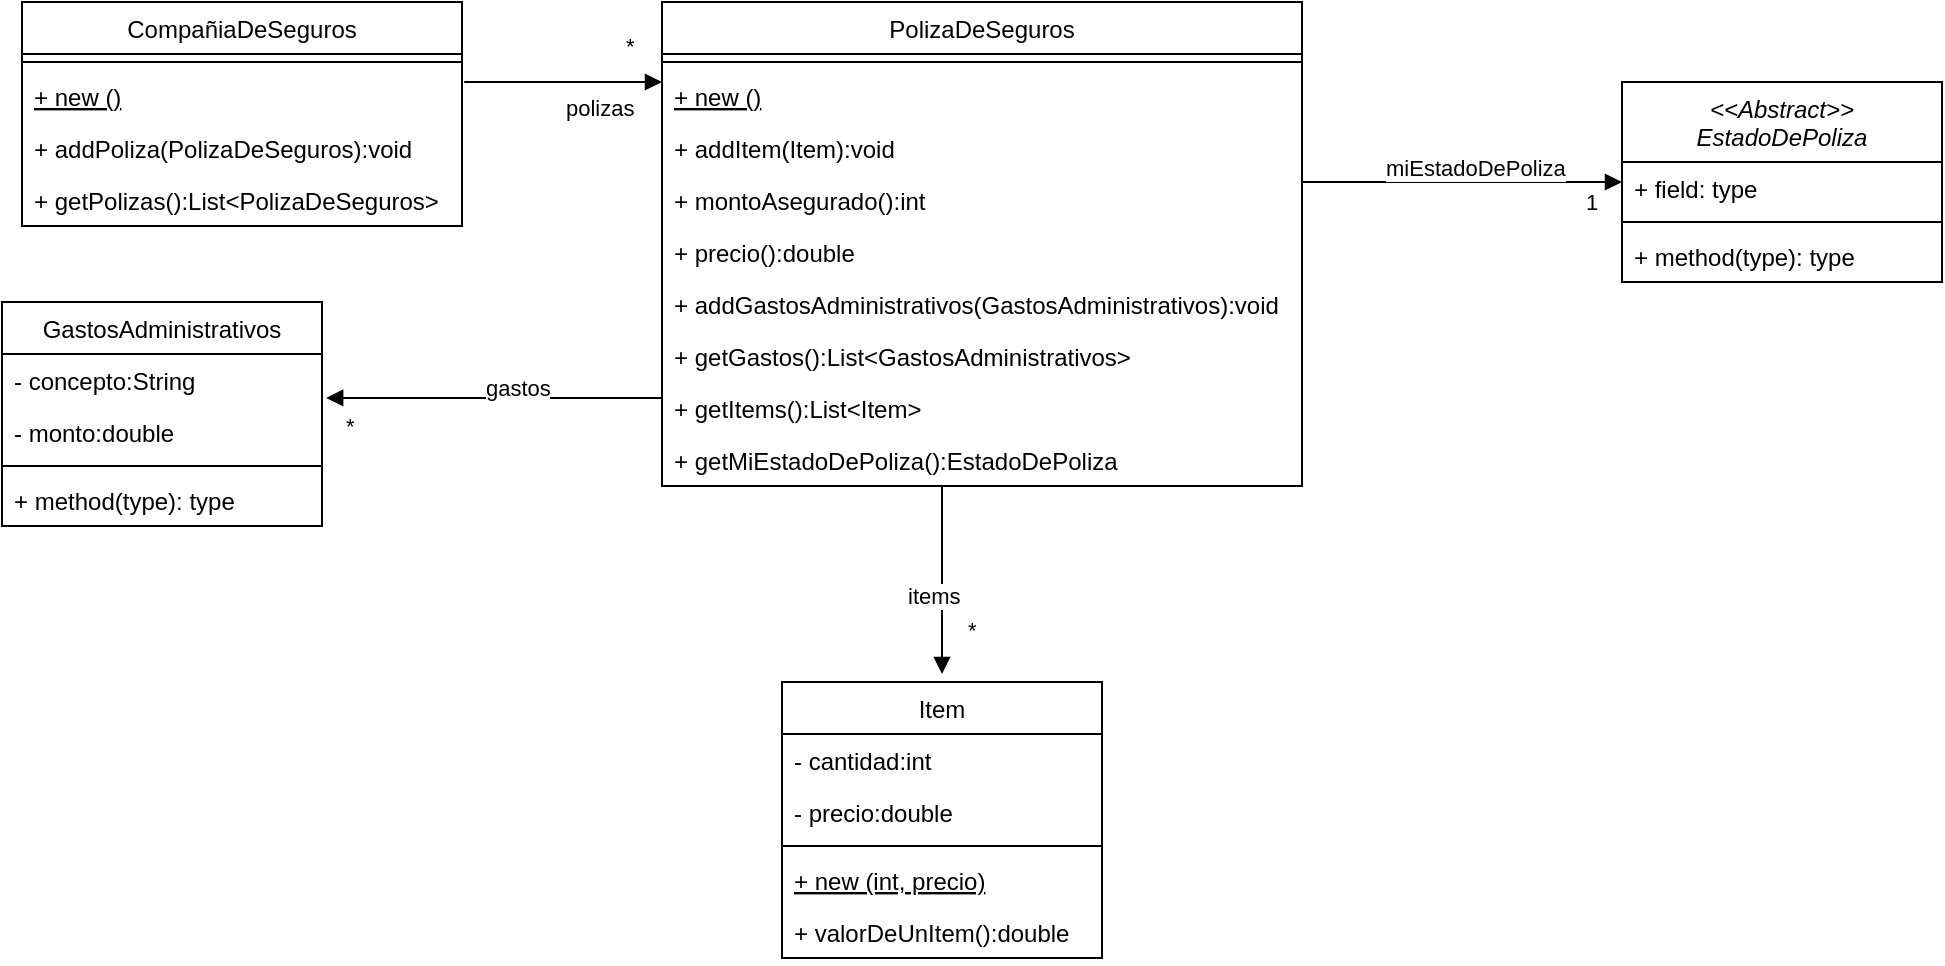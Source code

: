 <mxfile version="20.6.0" type="github">
  <diagram id="C5RBs43oDa-KdzZeNtuy" name="Page-1">
    <mxGraphModel dx="868" dy="450" grid="1" gridSize="10" guides="1" tooltips="1" connect="1" arrows="1" fold="1" page="1" pageScale="1" pageWidth="827" pageHeight="1169" math="0" shadow="0">
      <root>
        <mxCell id="WIyWlLk6GJQsqaUBKTNV-0" />
        <mxCell id="WIyWlLk6GJQsqaUBKTNV-1" parent="WIyWlLk6GJQsqaUBKTNV-0" />
        <mxCell id="Q4Jgzchujn3yijIAJBRP-0" value="Item" style="swimlane;fontStyle=0;align=center;verticalAlign=top;childLayout=stackLayout;horizontal=1;startSize=26;horizontalStack=0;resizeParent=1;resizeParentMax=0;resizeLast=0;collapsible=1;marginBottom=0;" vertex="1" parent="WIyWlLk6GJQsqaUBKTNV-1">
          <mxGeometry x="420" y="420" width="160" height="138" as="geometry" />
        </mxCell>
        <mxCell id="Q4Jgzchujn3yijIAJBRP-1" value="- cantidad:int" style="text;strokeColor=none;fillColor=none;align=left;verticalAlign=top;spacingLeft=4;spacingRight=4;overflow=hidden;rotatable=0;points=[[0,0.5],[1,0.5]];portConstraint=eastwest;" vertex="1" parent="Q4Jgzchujn3yijIAJBRP-0">
          <mxGeometry y="26" width="160" height="26" as="geometry" />
        </mxCell>
        <mxCell id="Q4Jgzchujn3yijIAJBRP-3" value="- precio:double" style="text;strokeColor=none;fillColor=none;align=left;verticalAlign=top;spacingLeft=4;spacingRight=4;overflow=hidden;rotatable=0;points=[[0,0.5],[1,0.5]];portConstraint=eastwest;" vertex="1" parent="Q4Jgzchujn3yijIAJBRP-0">
          <mxGeometry y="52" width="160" height="26" as="geometry" />
        </mxCell>
        <mxCell id="Q4Jgzchujn3yijIAJBRP-2" value="" style="line;strokeWidth=1;fillColor=none;align=left;verticalAlign=middle;spacingTop=-1;spacingLeft=3;spacingRight=3;rotatable=0;labelPosition=right;points=[];portConstraint=eastwest;strokeColor=inherit;" vertex="1" parent="Q4Jgzchujn3yijIAJBRP-0">
          <mxGeometry y="78" width="160" height="8" as="geometry" />
        </mxCell>
        <mxCell id="Q4Jgzchujn3yijIAJBRP-4" value="+ new (int, precio)" style="text;strokeColor=none;fillColor=none;align=left;verticalAlign=top;spacingLeft=4;spacingRight=4;overflow=hidden;rotatable=0;points=[[0,0.5],[1,0.5]];portConstraint=eastwest;fontStyle=4" vertex="1" parent="Q4Jgzchujn3yijIAJBRP-0">
          <mxGeometry y="86" width="160" height="26" as="geometry" />
        </mxCell>
        <mxCell id="Q4Jgzchujn3yijIAJBRP-5" value="+ valorDeUnItem():double" style="text;strokeColor=none;fillColor=none;align=left;verticalAlign=top;spacingLeft=4;spacingRight=4;overflow=hidden;rotatable=0;points=[[0,0.5],[1,0.5]];portConstraint=eastwest;fontStyle=0" vertex="1" parent="Q4Jgzchujn3yijIAJBRP-0">
          <mxGeometry y="112" width="160" height="26" as="geometry" />
        </mxCell>
        <mxCell id="Q4Jgzchujn3yijIAJBRP-11" value="PolizaDeSeguros" style="swimlane;fontStyle=0;align=center;verticalAlign=top;childLayout=stackLayout;horizontal=1;startSize=26;horizontalStack=0;resizeParent=1;resizeParentMax=0;resizeLast=0;collapsible=1;marginBottom=0;" vertex="1" parent="WIyWlLk6GJQsqaUBKTNV-1">
          <mxGeometry x="360" y="80" width="320" height="242" as="geometry" />
        </mxCell>
        <mxCell id="Q4Jgzchujn3yijIAJBRP-13" value="" style="line;strokeWidth=1;fillColor=none;align=left;verticalAlign=middle;spacingTop=-1;spacingLeft=3;spacingRight=3;rotatable=0;labelPosition=right;points=[];portConstraint=eastwest;strokeColor=inherit;" vertex="1" parent="Q4Jgzchujn3yijIAJBRP-11">
          <mxGeometry y="26" width="320" height="8" as="geometry" />
        </mxCell>
        <mxCell id="Q4Jgzchujn3yijIAJBRP-14" value="+ new ()" style="text;strokeColor=none;fillColor=none;align=left;verticalAlign=top;spacingLeft=4;spacingRight=4;overflow=hidden;rotatable=0;points=[[0,0.5],[1,0.5]];portConstraint=eastwest;fontStyle=4" vertex="1" parent="Q4Jgzchujn3yijIAJBRP-11">
          <mxGeometry y="34" width="320" height="26" as="geometry" />
        </mxCell>
        <mxCell id="Q4Jgzchujn3yijIAJBRP-26" value="+ addItem(Item):void" style="text;strokeColor=none;fillColor=none;align=left;verticalAlign=top;spacingLeft=4;spacingRight=4;overflow=hidden;rotatable=0;points=[[0,0.5],[1,0.5]];portConstraint=eastwest;fontStyle=0" vertex="1" parent="Q4Jgzchujn3yijIAJBRP-11">
          <mxGeometry y="60" width="320" height="26" as="geometry" />
        </mxCell>
        <mxCell id="Q4Jgzchujn3yijIAJBRP-29" value="+ montoAsegurado():int" style="text;strokeColor=none;fillColor=none;align=left;verticalAlign=top;spacingLeft=4;spacingRight=4;overflow=hidden;rotatable=0;points=[[0,0.5],[1,0.5]];portConstraint=eastwest;fontStyle=0" vertex="1" parent="Q4Jgzchujn3yijIAJBRP-11">
          <mxGeometry y="86" width="320" height="26" as="geometry" />
        </mxCell>
        <mxCell id="Q4Jgzchujn3yijIAJBRP-30" value="+ precio():double" style="text;strokeColor=none;fillColor=none;align=left;verticalAlign=top;spacingLeft=4;spacingRight=4;overflow=hidden;rotatable=0;points=[[0,0.5],[1,0.5]];portConstraint=eastwest;fontStyle=0" vertex="1" parent="Q4Jgzchujn3yijIAJBRP-11">
          <mxGeometry y="112" width="320" height="26" as="geometry" />
        </mxCell>
        <mxCell id="Q4Jgzchujn3yijIAJBRP-31" value="+ addGastosAdministrativos(GastosAdministrativos):void" style="text;strokeColor=none;fillColor=none;align=left;verticalAlign=top;spacingLeft=4;spacingRight=4;overflow=hidden;rotatable=0;points=[[0,0.5],[1,0.5]];portConstraint=eastwest;fontStyle=0" vertex="1" parent="Q4Jgzchujn3yijIAJBRP-11">
          <mxGeometry y="138" width="320" height="26" as="geometry" />
        </mxCell>
        <mxCell id="Q4Jgzchujn3yijIAJBRP-40" value="+ getGastos():List&lt;GastosAdministrativos&gt;" style="text;strokeColor=none;fillColor=none;align=left;verticalAlign=top;spacingLeft=4;spacingRight=4;overflow=hidden;rotatable=0;points=[[0,0.5],[1,0.5]];portConstraint=eastwest;fontStyle=0" vertex="1" parent="Q4Jgzchujn3yijIAJBRP-11">
          <mxGeometry y="164" width="320" height="26" as="geometry" />
        </mxCell>
        <mxCell id="Q4Jgzchujn3yijIAJBRP-41" value="+ getItems():List&lt;Item&gt;" style="text;strokeColor=none;fillColor=none;align=left;verticalAlign=top;spacingLeft=4;spacingRight=4;overflow=hidden;rotatable=0;points=[[0,0.5],[1,0.5]];portConstraint=eastwest;fontStyle=0" vertex="1" parent="Q4Jgzchujn3yijIAJBRP-11">
          <mxGeometry y="190" width="320" height="26" as="geometry" />
        </mxCell>
        <mxCell id="Q4Jgzchujn3yijIAJBRP-51" value="+ getMiEstadoDePoliza():EstadoDePoliza" style="text;strokeColor=none;fillColor=none;align=left;verticalAlign=top;spacingLeft=4;spacingRight=4;overflow=hidden;rotatable=0;points=[[0,0.5],[1,0.5]];portConstraint=eastwest;fontStyle=0" vertex="1" parent="Q4Jgzchujn3yijIAJBRP-11">
          <mxGeometry y="216" width="320" height="26" as="geometry" />
        </mxCell>
        <mxCell id="Q4Jgzchujn3yijIAJBRP-15" value="CompañiaDeSeguros" style="swimlane;fontStyle=0;align=center;verticalAlign=top;childLayout=stackLayout;horizontal=1;startSize=26;horizontalStack=0;resizeParent=1;resizeParentMax=0;resizeLast=0;collapsible=1;marginBottom=0;" vertex="1" parent="WIyWlLk6GJQsqaUBKTNV-1">
          <mxGeometry x="40" y="80" width="220" height="112" as="geometry" />
        </mxCell>
        <mxCell id="Q4Jgzchujn3yijIAJBRP-17" value="" style="line;strokeWidth=1;fillColor=none;align=left;verticalAlign=middle;spacingTop=-1;spacingLeft=3;spacingRight=3;rotatable=0;labelPosition=right;points=[];portConstraint=eastwest;strokeColor=inherit;" vertex="1" parent="Q4Jgzchujn3yijIAJBRP-15">
          <mxGeometry y="26" width="220" height="8" as="geometry" />
        </mxCell>
        <mxCell id="Q4Jgzchujn3yijIAJBRP-18" value="+ new ()" style="text;strokeColor=none;fillColor=none;align=left;verticalAlign=top;spacingLeft=4;spacingRight=4;overflow=hidden;rotatable=0;points=[[0,0.5],[1,0.5]];portConstraint=eastwest;fontStyle=4" vertex="1" parent="Q4Jgzchujn3yijIAJBRP-15">
          <mxGeometry y="34" width="220" height="26" as="geometry" />
        </mxCell>
        <mxCell id="Q4Jgzchujn3yijIAJBRP-28" value="+ addPoliza(PolizaDeSeguros):void" style="text;strokeColor=none;fillColor=none;align=left;verticalAlign=top;spacingLeft=4;spacingRight=4;overflow=hidden;rotatable=0;points=[[0,0.5],[1,0.5]];portConstraint=eastwest;fontStyle=0" vertex="1" parent="Q4Jgzchujn3yijIAJBRP-15">
          <mxGeometry y="60" width="220" height="26" as="geometry" />
        </mxCell>
        <mxCell id="Q4Jgzchujn3yijIAJBRP-39" value="+ getPolizas():List&lt;PolizaDeSeguros&gt;" style="text;strokeColor=none;fillColor=none;align=left;verticalAlign=top;spacingLeft=4;spacingRight=4;overflow=hidden;rotatable=0;points=[[0,0.5],[1,0.5]];portConstraint=eastwest;fontStyle=0" vertex="1" parent="Q4Jgzchujn3yijIAJBRP-15">
          <mxGeometry y="86" width="220" height="26" as="geometry" />
        </mxCell>
        <mxCell id="Q4Jgzchujn3yijIAJBRP-19" value="polizas" style="endArrow=block;endFill=1;html=1;edgeStyle=orthogonalEdgeStyle;align=left;verticalAlign=top;rounded=0;exitX=1.005;exitY=0.231;exitDx=0;exitDy=0;exitPerimeter=0;" edge="1" parent="WIyWlLk6GJQsqaUBKTNV-1" source="Q4Jgzchujn3yijIAJBRP-18">
          <mxGeometry x="-0.011" relative="1" as="geometry">
            <mxPoint x="250" y="120" as="sourcePoint" />
            <mxPoint x="360" y="120" as="targetPoint" />
            <mxPoint as="offset" />
          </mxGeometry>
        </mxCell>
        <mxCell id="Q4Jgzchujn3yijIAJBRP-20" value="*" style="edgeLabel;resizable=0;html=1;align=left;verticalAlign=bottom;" connectable="0" vertex="1" parent="Q4Jgzchujn3yijIAJBRP-19">
          <mxGeometry x="-1" relative="1" as="geometry">
            <mxPoint x="79" y="-10" as="offset" />
          </mxGeometry>
        </mxCell>
        <mxCell id="Q4Jgzchujn3yijIAJBRP-21" value="items" style="endArrow=block;endFill=1;html=1;edgeStyle=orthogonalEdgeStyle;align=left;verticalAlign=top;rounded=0;" edge="1" parent="WIyWlLk6GJQsqaUBKTNV-1">
          <mxGeometry x="-0.111" y="-19" relative="1" as="geometry">
            <mxPoint x="500" y="322" as="sourcePoint" />
            <mxPoint x="500" y="416" as="targetPoint" />
            <Array as="points">
              <mxPoint x="500.5" y="392" />
              <mxPoint x="500.5" y="392" />
            </Array>
            <mxPoint as="offset" />
          </mxGeometry>
        </mxCell>
        <mxCell id="Q4Jgzchujn3yijIAJBRP-22" value="*" style="edgeLabel;resizable=0;html=1;align=left;verticalAlign=bottom;" connectable="0" vertex="1" parent="Q4Jgzchujn3yijIAJBRP-21">
          <mxGeometry x="-1" relative="1" as="geometry">
            <mxPoint x="11" y="80" as="offset" />
          </mxGeometry>
        </mxCell>
        <mxCell id="Q4Jgzchujn3yijIAJBRP-32" value="GastosAdministrativos" style="swimlane;fontStyle=0;align=center;verticalAlign=top;childLayout=stackLayout;horizontal=1;startSize=26;horizontalStack=0;resizeParent=1;resizeParentMax=0;resizeLast=0;collapsible=1;marginBottom=0;" vertex="1" parent="WIyWlLk6GJQsqaUBKTNV-1">
          <mxGeometry x="30" y="230" width="160" height="112" as="geometry" />
        </mxCell>
        <mxCell id="Q4Jgzchujn3yijIAJBRP-33" value="- concepto:String" style="text;strokeColor=none;fillColor=none;align=left;verticalAlign=top;spacingLeft=4;spacingRight=4;overflow=hidden;rotatable=0;points=[[0,0.5],[1,0.5]];portConstraint=eastwest;" vertex="1" parent="Q4Jgzchujn3yijIAJBRP-32">
          <mxGeometry y="26" width="160" height="26" as="geometry" />
        </mxCell>
        <mxCell id="Q4Jgzchujn3yijIAJBRP-36" value="- monto:double" style="text;strokeColor=none;fillColor=none;align=left;verticalAlign=top;spacingLeft=4;spacingRight=4;overflow=hidden;rotatable=0;points=[[0,0.5],[1,0.5]];portConstraint=eastwest;" vertex="1" parent="Q4Jgzchujn3yijIAJBRP-32">
          <mxGeometry y="52" width="160" height="26" as="geometry" />
        </mxCell>
        <mxCell id="Q4Jgzchujn3yijIAJBRP-34" value="" style="line;strokeWidth=1;fillColor=none;align=left;verticalAlign=middle;spacingTop=-1;spacingLeft=3;spacingRight=3;rotatable=0;labelPosition=right;points=[];portConstraint=eastwest;strokeColor=inherit;" vertex="1" parent="Q4Jgzchujn3yijIAJBRP-32">
          <mxGeometry y="78" width="160" height="8" as="geometry" />
        </mxCell>
        <mxCell id="Q4Jgzchujn3yijIAJBRP-35" value="+ method(type): type" style="text;strokeColor=none;fillColor=none;align=left;verticalAlign=top;spacingLeft=4;spacingRight=4;overflow=hidden;rotatable=0;points=[[0,0.5],[1,0.5]];portConstraint=eastwest;" vertex="1" parent="Q4Jgzchujn3yijIAJBRP-32">
          <mxGeometry y="86" width="160" height="26" as="geometry" />
        </mxCell>
        <mxCell id="Q4Jgzchujn3yijIAJBRP-43" value="gastos" style="endArrow=block;endFill=1;html=1;edgeStyle=orthogonalEdgeStyle;align=left;verticalAlign=top;rounded=0;entryX=1.013;entryY=-0.154;entryDx=0;entryDy=0;entryPerimeter=0;exitX=0;exitY=0.5;exitDx=0;exitDy=0;" edge="1" parent="WIyWlLk6GJQsqaUBKTNV-1" source="Q4Jgzchujn3yijIAJBRP-41" target="Q4Jgzchujn3yijIAJBRP-36">
          <mxGeometry x="0.099" y="-18" relative="1" as="geometry">
            <mxPoint x="320" y="270" as="sourcePoint" />
            <mxPoint x="250" y="230" as="targetPoint" />
            <Array as="points">
              <mxPoint x="360" y="278" />
            </Array>
            <mxPoint as="offset" />
          </mxGeometry>
        </mxCell>
        <mxCell id="Q4Jgzchujn3yijIAJBRP-44" value="*" style="edgeLabel;resizable=0;html=1;align=left;verticalAlign=bottom;" connectable="0" vertex="1" parent="Q4Jgzchujn3yijIAJBRP-43">
          <mxGeometry x="-1" relative="1" as="geometry">
            <mxPoint x="-160" y="17" as="offset" />
          </mxGeometry>
        </mxCell>
        <mxCell id="Q4Jgzchujn3yijIAJBRP-45" value="&lt;&lt;Abstract&gt;&gt;&#xa;EstadoDePoliza" style="swimlane;fontStyle=2;align=center;verticalAlign=top;childLayout=stackLayout;horizontal=1;startSize=40;horizontalStack=0;resizeParent=1;resizeParentMax=0;resizeLast=0;collapsible=1;marginBottom=0;" vertex="1" parent="WIyWlLk6GJQsqaUBKTNV-1">
          <mxGeometry x="840" y="120" width="160" height="100" as="geometry" />
        </mxCell>
        <mxCell id="Q4Jgzchujn3yijIAJBRP-46" value="+ field: type" style="text;strokeColor=none;fillColor=none;align=left;verticalAlign=top;spacingLeft=4;spacingRight=4;overflow=hidden;rotatable=0;points=[[0,0.5],[1,0.5]];portConstraint=eastwest;" vertex="1" parent="Q4Jgzchujn3yijIAJBRP-45">
          <mxGeometry y="40" width="160" height="26" as="geometry" />
        </mxCell>
        <mxCell id="Q4Jgzchujn3yijIAJBRP-47" value="" style="line;strokeWidth=1;fillColor=none;align=left;verticalAlign=middle;spacingTop=-1;spacingLeft=3;spacingRight=3;rotatable=0;labelPosition=right;points=[];portConstraint=eastwest;strokeColor=inherit;" vertex="1" parent="Q4Jgzchujn3yijIAJBRP-45">
          <mxGeometry y="66" width="160" height="8" as="geometry" />
        </mxCell>
        <mxCell id="Q4Jgzchujn3yijIAJBRP-48" value="+ method(type): type" style="text;strokeColor=none;fillColor=none;align=left;verticalAlign=top;spacingLeft=4;spacingRight=4;overflow=hidden;rotatable=0;points=[[0,0.5],[1,0.5]];portConstraint=eastwest;" vertex="1" parent="Q4Jgzchujn3yijIAJBRP-45">
          <mxGeometry y="74" width="160" height="26" as="geometry" />
        </mxCell>
        <mxCell id="Q4Jgzchujn3yijIAJBRP-49" value="miEstadoDePoliza" style="endArrow=block;endFill=1;html=1;edgeStyle=orthogonalEdgeStyle;align=left;verticalAlign=top;rounded=0;" edge="1" parent="WIyWlLk6GJQsqaUBKTNV-1">
          <mxGeometry x="-0.5" y="20" relative="1" as="geometry">
            <mxPoint x="680" y="170" as="sourcePoint" />
            <mxPoint x="840" y="170" as="targetPoint" />
            <mxPoint as="offset" />
          </mxGeometry>
        </mxCell>
        <mxCell id="Q4Jgzchujn3yijIAJBRP-50" value="1" style="edgeLabel;resizable=0;html=1;align=left;verticalAlign=bottom;" connectable="0" vertex="1" parent="Q4Jgzchujn3yijIAJBRP-49">
          <mxGeometry x="-1" relative="1" as="geometry">
            <mxPoint x="140" y="18" as="offset" />
          </mxGeometry>
        </mxCell>
      </root>
    </mxGraphModel>
  </diagram>
</mxfile>
